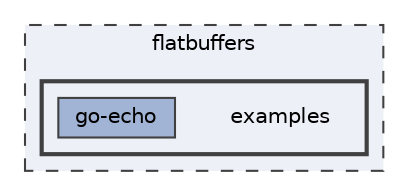 digraph "flatbuffers/examples"
{
 // LATEX_PDF_SIZE
  bgcolor="transparent";
  edge [fontname=Helvetica,fontsize=10,labelfontname=Helvetica,labelfontsize=10];
  node [fontname=Helvetica,fontsize=10,shape=box,height=0.2,width=0.4];
  compound=true
  subgraph clusterdir_aab3332a77760f74556dcb4aee61b405 {
    graph [ bgcolor="#edf0f7", pencolor="grey25", label="flatbuffers", fontname=Helvetica,fontsize=10 style="filled,dashed", URL="dir_aab3332a77760f74556dcb4aee61b405.html",tooltip=""]
  subgraph clusterdir_49bdd27a0e0ff18da5b4aa87904a6470 {
    graph [ bgcolor="#edf0f7", pencolor="grey25", label="", fontname=Helvetica,fontsize=10 style="filled,bold", URL="dir_49bdd27a0e0ff18da5b4aa87904a6470.html",tooltip=""]
    dir_49bdd27a0e0ff18da5b4aa87904a6470 [shape=plaintext, label="examples"];
  dir_e98212be6fd9af97a55f01136fb79622 [label="go-echo", fillcolor="#a2b4d6", color="grey25", style="filled", URL="dir_e98212be6fd9af97a55f01136fb79622.html",tooltip=""];
  }
  }
}
